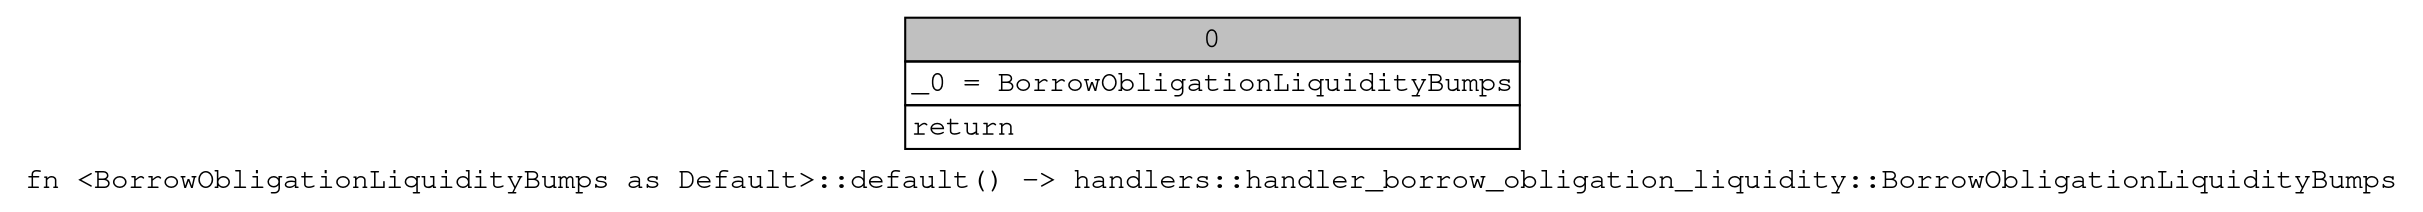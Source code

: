 digraph Mir_0_2904 {
    graph [fontname="Courier, monospace"];
    node [fontname="Courier, monospace"];
    edge [fontname="Courier, monospace"];
    label=<fn &lt;BorrowObligationLiquidityBumps as Default&gt;::default() -&gt; handlers::handler_borrow_obligation_liquidity::BorrowObligationLiquidityBumps<br align="left"/>>;
    bb0__0_2904 [shape="none", label=<<table border="0" cellborder="1" cellspacing="0"><tr><td bgcolor="gray" align="center" colspan="1">0</td></tr><tr><td align="left" balign="left">_0 = BorrowObligationLiquidityBumps<br/></td></tr><tr><td align="left">return</td></tr></table>>];
}
